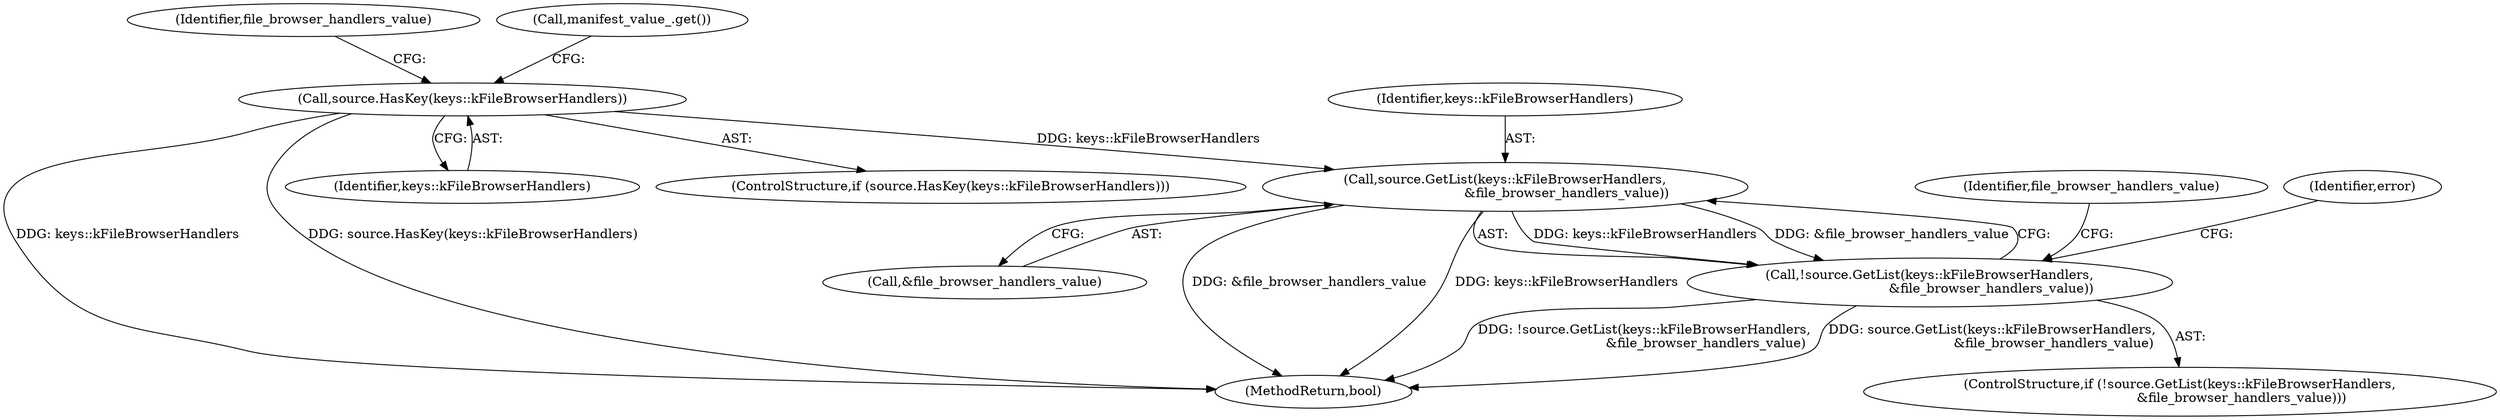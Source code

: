 digraph "0_Chrome_c63f2b7fe4fe2977f858a8e36d5f48db17eff2e7_30@pointer" {
"1001226" [label="(Call,source.GetList(keys::kFileBrowserHandlers,\n                              &file_browser_handlers_value))"];
"1001217" [label="(Call,source.HasKey(keys::kFileBrowserHandlers))"];
"1001225" [label="(Call,!source.GetList(keys::kFileBrowserHandlers,\n                              &file_browser_handlers_value))"];
"1001227" [label="(Identifier,keys::kFileBrowserHandlers)"];
"1001228" [label="(Call,&file_browser_handlers_value)"];
"1001217" [label="(Call,source.HasKey(keys::kFileBrowserHandlers))"];
"1001226" [label="(Call,source.GetList(keys::kFileBrowserHandlers,\n                              &file_browser_handlers_value))"];
"1002448" [label="(MethodReturn,bool)"];
"1001218" [label="(Identifier,keys::kFileBrowserHandlers)"];
"1001224" [label="(ControlStructure,if (!source.GetList(keys::kFileBrowserHandlers,\n                              &file_browser_handlers_value)))"];
"1001239" [label="(Identifier,file_browser_handlers_value)"];
"1001222" [label="(Identifier,file_browser_handlers_value)"];
"1001233" [label="(Identifier,error)"];
"1001216" [label="(ControlStructure,if (source.HasKey(keys::kFileBrowserHandlers)))"];
"1001225" [label="(Call,!source.GetList(keys::kFileBrowserHandlers,\n                              &file_browser_handlers_value))"];
"1001250" [label="(Call,manifest_value_.get())"];
"1001226" -> "1001225"  [label="AST: "];
"1001226" -> "1001228"  [label="CFG: "];
"1001227" -> "1001226"  [label="AST: "];
"1001228" -> "1001226"  [label="AST: "];
"1001225" -> "1001226"  [label="CFG: "];
"1001226" -> "1002448"  [label="DDG: &file_browser_handlers_value"];
"1001226" -> "1002448"  [label="DDG: keys::kFileBrowserHandlers"];
"1001226" -> "1001225"  [label="DDG: keys::kFileBrowserHandlers"];
"1001226" -> "1001225"  [label="DDG: &file_browser_handlers_value"];
"1001217" -> "1001226"  [label="DDG: keys::kFileBrowserHandlers"];
"1001217" -> "1001216"  [label="AST: "];
"1001217" -> "1001218"  [label="CFG: "];
"1001218" -> "1001217"  [label="AST: "];
"1001222" -> "1001217"  [label="CFG: "];
"1001250" -> "1001217"  [label="CFG: "];
"1001217" -> "1002448"  [label="DDG: keys::kFileBrowserHandlers"];
"1001217" -> "1002448"  [label="DDG: source.HasKey(keys::kFileBrowserHandlers)"];
"1001225" -> "1001224"  [label="AST: "];
"1001233" -> "1001225"  [label="CFG: "];
"1001239" -> "1001225"  [label="CFG: "];
"1001225" -> "1002448"  [label="DDG: !source.GetList(keys::kFileBrowserHandlers,\n                              &file_browser_handlers_value)"];
"1001225" -> "1002448"  [label="DDG: source.GetList(keys::kFileBrowserHandlers,\n                              &file_browser_handlers_value)"];
}
